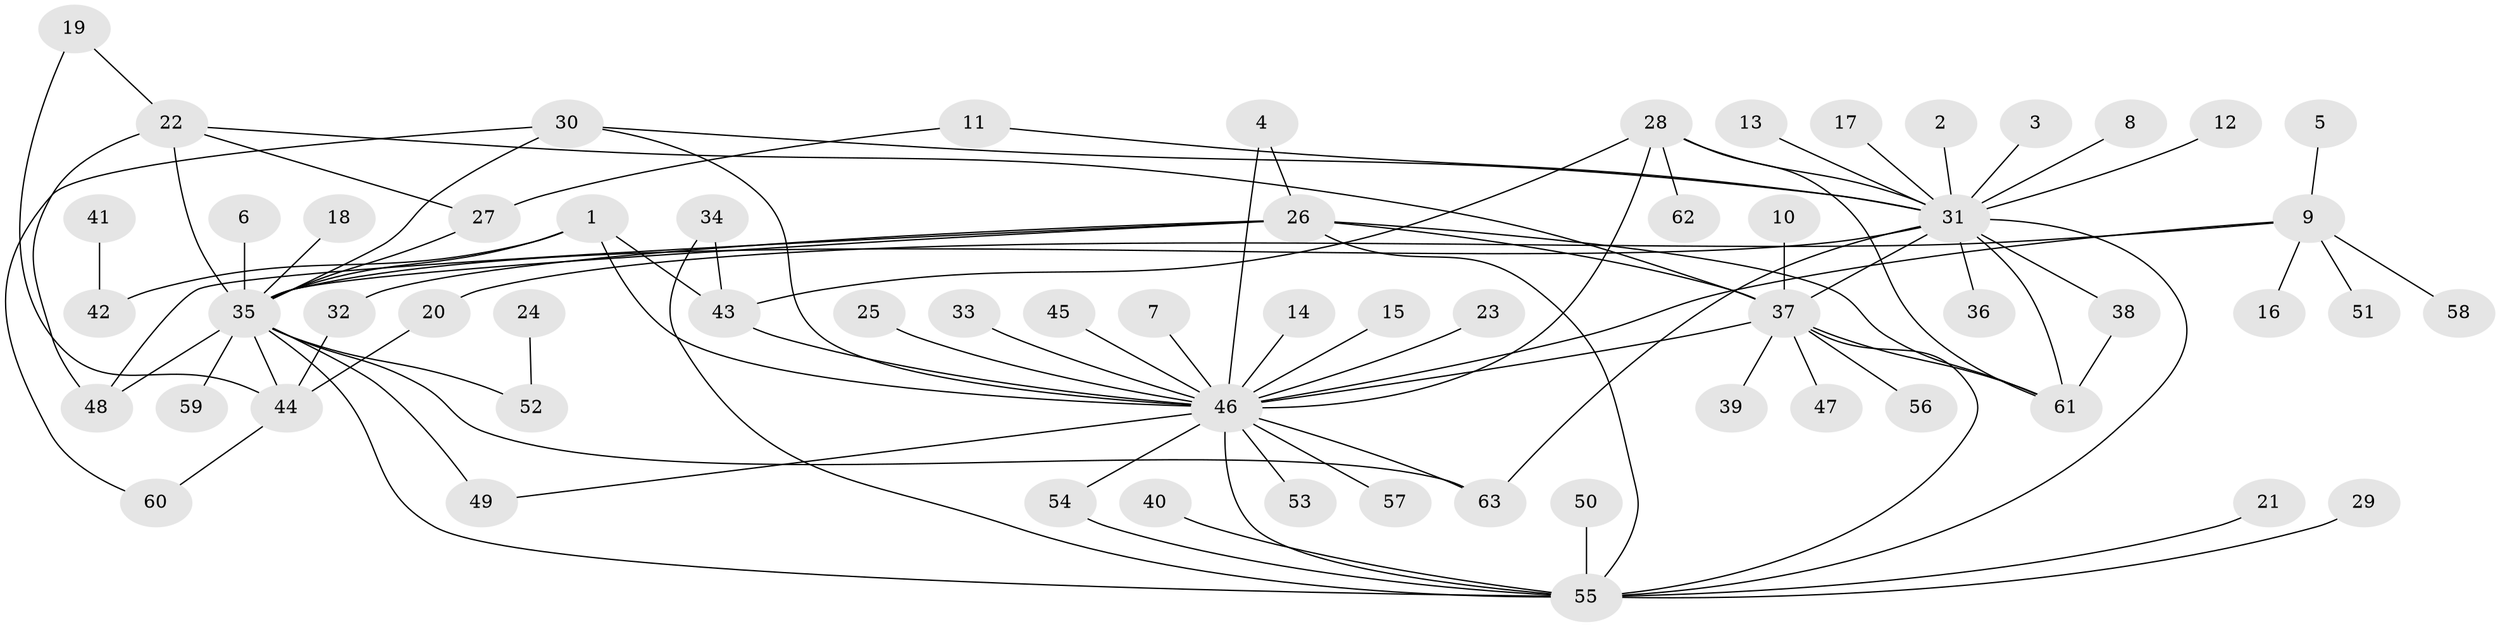 // original degree distribution, {19: 0.007936507936507936, 18: 0.007936507936507936, 13: 0.015873015873015872, 4: 0.047619047619047616, 25: 0.007936507936507936, 2: 0.2777777777777778, 6: 0.023809523809523808, 8: 0.007936507936507936, 1: 0.5317460317460317, 9: 0.007936507936507936, 3: 0.03968253968253968, 5: 0.007936507936507936, 7: 0.015873015873015872}
// Generated by graph-tools (version 1.1) at 2025/01/03/09/25 03:01:47]
// undirected, 63 vertices, 92 edges
graph export_dot {
graph [start="1"]
  node [color=gray90,style=filled];
  1;
  2;
  3;
  4;
  5;
  6;
  7;
  8;
  9;
  10;
  11;
  12;
  13;
  14;
  15;
  16;
  17;
  18;
  19;
  20;
  21;
  22;
  23;
  24;
  25;
  26;
  27;
  28;
  29;
  30;
  31;
  32;
  33;
  34;
  35;
  36;
  37;
  38;
  39;
  40;
  41;
  42;
  43;
  44;
  45;
  46;
  47;
  48;
  49;
  50;
  51;
  52;
  53;
  54;
  55;
  56;
  57;
  58;
  59;
  60;
  61;
  62;
  63;
  1 -- 35 [weight=1.0];
  1 -- 42 [weight=1.0];
  1 -- 43 [weight=1.0];
  1 -- 46 [weight=1.0];
  2 -- 31 [weight=1.0];
  3 -- 31 [weight=1.0];
  4 -- 26 [weight=1.0];
  4 -- 46 [weight=1.0];
  5 -- 9 [weight=1.0];
  6 -- 35 [weight=1.0];
  7 -- 46 [weight=1.0];
  8 -- 31 [weight=1.0];
  9 -- 16 [weight=1.0];
  9 -- 20 [weight=1.0];
  9 -- 46 [weight=1.0];
  9 -- 51 [weight=1.0];
  9 -- 58 [weight=1.0];
  10 -- 37 [weight=1.0];
  11 -- 27 [weight=1.0];
  11 -- 31 [weight=1.0];
  12 -- 31 [weight=1.0];
  13 -- 31 [weight=1.0];
  14 -- 46 [weight=1.0];
  15 -- 46 [weight=1.0];
  17 -- 31 [weight=1.0];
  18 -- 35 [weight=1.0];
  19 -- 22 [weight=1.0];
  19 -- 44 [weight=1.0];
  20 -- 44 [weight=1.0];
  21 -- 55 [weight=1.0];
  22 -- 27 [weight=1.0];
  22 -- 35 [weight=1.0];
  22 -- 37 [weight=1.0];
  22 -- 48 [weight=1.0];
  23 -- 46 [weight=1.0];
  24 -- 52 [weight=1.0];
  25 -- 46 [weight=1.0];
  26 -- 32 [weight=1.0];
  26 -- 35 [weight=1.0];
  26 -- 37 [weight=1.0];
  26 -- 48 [weight=1.0];
  26 -- 55 [weight=1.0];
  26 -- 61 [weight=1.0];
  27 -- 35 [weight=1.0];
  28 -- 31 [weight=1.0];
  28 -- 43 [weight=1.0];
  28 -- 46 [weight=1.0];
  28 -- 61 [weight=1.0];
  28 -- 62 [weight=1.0];
  29 -- 55 [weight=1.0];
  30 -- 31 [weight=1.0];
  30 -- 35 [weight=1.0];
  30 -- 46 [weight=1.0];
  30 -- 60 [weight=1.0];
  31 -- 35 [weight=1.0];
  31 -- 36 [weight=1.0];
  31 -- 37 [weight=2.0];
  31 -- 38 [weight=1.0];
  31 -- 55 [weight=1.0];
  31 -- 61 [weight=1.0];
  31 -- 63 [weight=1.0];
  32 -- 44 [weight=1.0];
  33 -- 46 [weight=1.0];
  34 -- 43 [weight=1.0];
  34 -- 55 [weight=1.0];
  35 -- 44 [weight=2.0];
  35 -- 48 [weight=1.0];
  35 -- 49 [weight=1.0];
  35 -- 52 [weight=1.0];
  35 -- 55 [weight=1.0];
  35 -- 59 [weight=1.0];
  35 -- 63 [weight=1.0];
  37 -- 39 [weight=1.0];
  37 -- 46 [weight=1.0];
  37 -- 47 [weight=1.0];
  37 -- 55 [weight=1.0];
  37 -- 56 [weight=1.0];
  37 -- 61 [weight=1.0];
  38 -- 61 [weight=1.0];
  40 -- 55 [weight=1.0];
  41 -- 42 [weight=1.0];
  43 -- 46 [weight=1.0];
  44 -- 60 [weight=1.0];
  45 -- 46 [weight=1.0];
  46 -- 49 [weight=1.0];
  46 -- 53 [weight=1.0];
  46 -- 54 [weight=1.0];
  46 -- 55 [weight=1.0];
  46 -- 57 [weight=1.0];
  46 -- 63 [weight=1.0];
  50 -- 55 [weight=1.0];
  54 -- 55 [weight=1.0];
}
